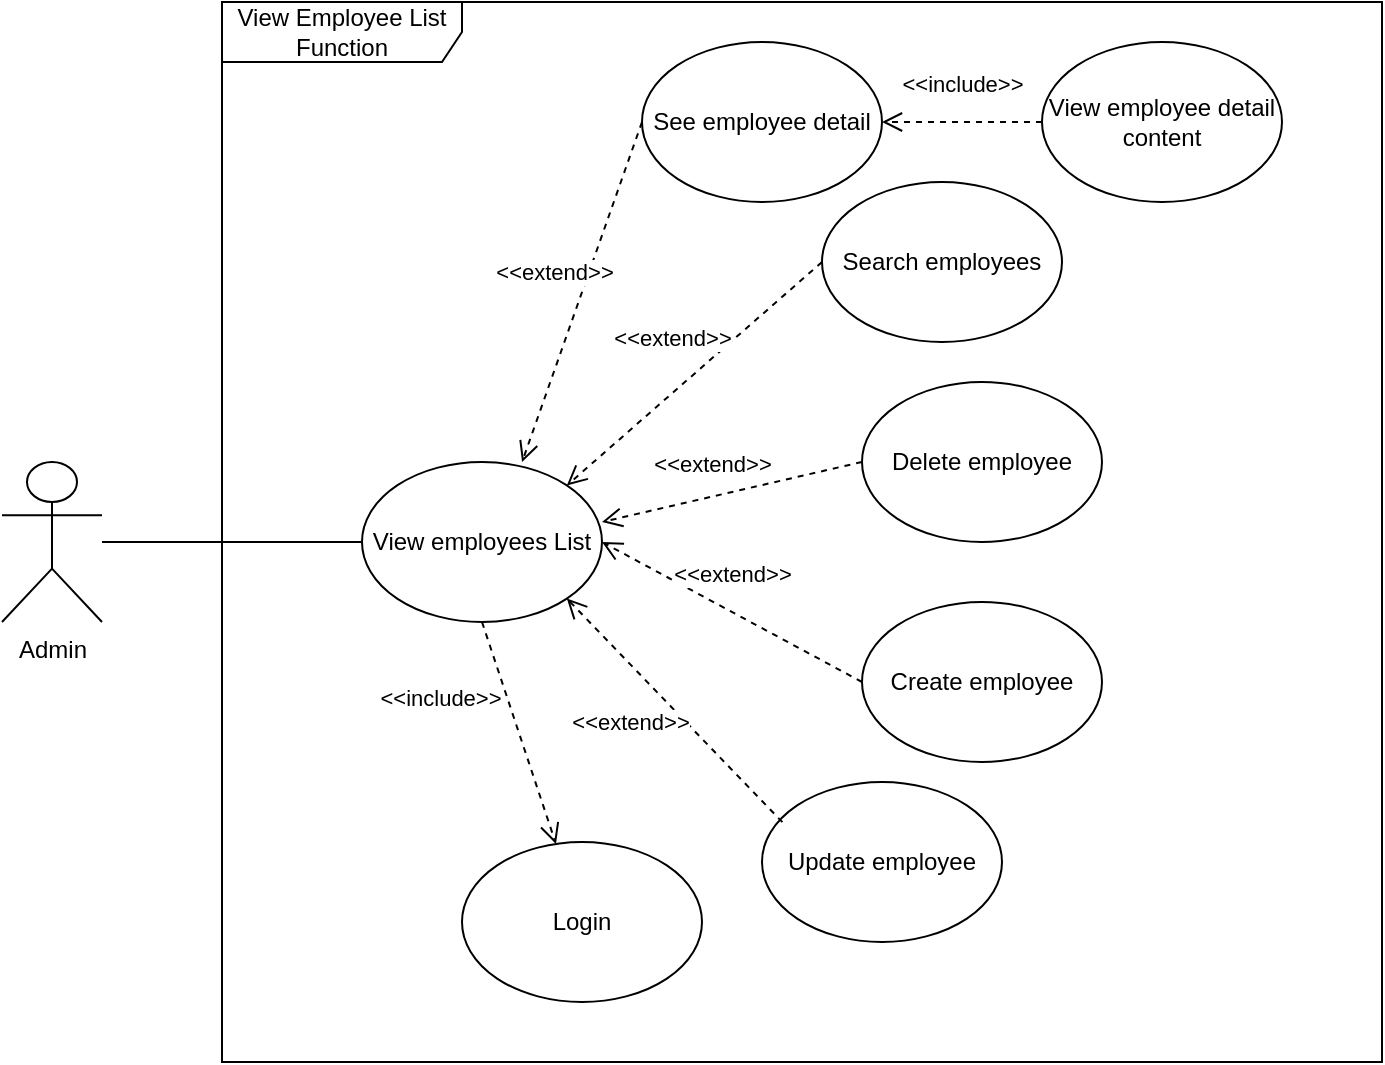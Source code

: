 <mxfile version="24.6.5" type="device">
  <diagram name="Trang-1" id="tcFpPNh8nWFnZ067eqjw">
    <mxGraphModel dx="1235" dy="665" grid="1" gridSize="10" guides="1" tooltips="1" connect="1" arrows="1" fold="1" page="1" pageScale="1" pageWidth="827" pageHeight="1169" math="0" shadow="0">
      <root>
        <mxCell id="0" />
        <mxCell id="1" parent="0" />
        <mxCell id="JhWK6gyFwF0qYWcVI8QR-1" value="Admin" style="shape=umlActor;verticalLabelPosition=bottom;verticalAlign=top;html=1;outlineConnect=0;" parent="1" vertex="1">
          <mxGeometry x="80" y="240" width="50" height="80" as="geometry" />
        </mxCell>
        <mxCell id="JhWK6gyFwF0qYWcVI8QR-2" value="View employees List" style="ellipse;whiteSpace=wrap;html=1;" parent="1" vertex="1">
          <mxGeometry x="260" y="240" width="120" height="80" as="geometry" />
        </mxCell>
        <mxCell id="JhWK6gyFwF0qYWcVI8QR-9" value="" style="endArrow=none;html=1;rounded=0;entryX=0;entryY=0.5;entryDx=0;entryDy=0;" parent="1" source="JhWK6gyFwF0qYWcVI8QR-1" target="JhWK6gyFwF0qYWcVI8QR-2" edge="1">
          <mxGeometry width="50" height="50" relative="1" as="geometry">
            <mxPoint x="320" y="300" as="sourcePoint" />
            <mxPoint x="370" y="250" as="targetPoint" />
          </mxGeometry>
        </mxCell>
        <mxCell id="JhWK6gyFwF0qYWcVI8QR-12" value="Login" style="ellipse;whiteSpace=wrap;html=1;" parent="1" vertex="1">
          <mxGeometry x="310" y="430" width="120" height="80" as="geometry" />
        </mxCell>
        <mxCell id="JhWK6gyFwF0qYWcVI8QR-19" value="&amp;lt;&amp;lt;include&amp;gt;&amp;gt;" style="html=1;verticalAlign=bottom;endArrow=open;dashed=1;endSize=8;curved=0;rounded=0;exitX=0.5;exitY=1;exitDx=0;exitDy=0;" parent="1" source="JhWK6gyFwF0qYWcVI8QR-2" target="JhWK6gyFwF0qYWcVI8QR-12" edge="1">
          <mxGeometry x="-0.346" y="-35" relative="1" as="geometry">
            <mxPoint x="430" y="360" as="sourcePoint" />
            <mxPoint x="350" y="360" as="targetPoint" />
            <mxPoint as="offset" />
          </mxGeometry>
        </mxCell>
        <mxCell id="JhWK6gyFwF0qYWcVI8QR-20" value="Update employee" style="ellipse;whiteSpace=wrap;html=1;" parent="1" vertex="1">
          <mxGeometry x="460" y="400" width="120" height="80" as="geometry" />
        </mxCell>
        <mxCell id="JhWK6gyFwF0qYWcVI8QR-21" value="&amp;lt;&amp;lt;extend&amp;gt;&amp;gt;" style="html=1;verticalAlign=bottom;endArrow=open;dashed=1;endSize=8;curved=0;rounded=0;exitX=0.085;exitY=0.251;exitDx=0;exitDy=0;entryX=1;entryY=1;entryDx=0;entryDy=0;exitPerimeter=0;" parent="1" source="JhWK6gyFwF0qYWcVI8QR-20" target="JhWK6gyFwF0qYWcVI8QR-2" edge="1">
          <mxGeometry x="0.06" y="27" relative="1" as="geometry">
            <mxPoint x="470" y="250" as="sourcePoint" />
            <mxPoint x="400" y="320" as="targetPoint" />
            <mxPoint as="offset" />
          </mxGeometry>
        </mxCell>
        <mxCell id="JhWK6gyFwF0qYWcVI8QR-23" value="Create employee" style="ellipse;whiteSpace=wrap;html=1;" parent="1" vertex="1">
          <mxGeometry x="510" y="310" width="120" height="80" as="geometry" />
        </mxCell>
        <mxCell id="JhWK6gyFwF0qYWcVI8QR-24" value="&amp;lt;&amp;lt;extend&amp;gt;&amp;gt;" style="html=1;verticalAlign=bottom;endArrow=open;dashed=1;endSize=8;curved=0;rounded=0;exitX=0;exitY=0.5;exitDx=0;exitDy=0;entryX=1;entryY=0.5;entryDx=0;entryDy=0;" parent="1" source="JhWK6gyFwF0qYWcVI8QR-23" target="JhWK6gyFwF0qYWcVI8QR-2" edge="1">
          <mxGeometry x="0.067" y="-9" relative="1" as="geometry">
            <mxPoint x="480" y="140" as="sourcePoint" />
            <mxPoint x="390" y="180" as="targetPoint" />
            <mxPoint as="offset" />
          </mxGeometry>
        </mxCell>
        <mxCell id="JhWK6gyFwF0qYWcVI8QR-25" value="Delete employee" style="ellipse;whiteSpace=wrap;html=1;" parent="1" vertex="1">
          <mxGeometry x="510" y="200" width="120" height="80" as="geometry" />
        </mxCell>
        <mxCell id="JhWK6gyFwF0qYWcVI8QR-26" value="&amp;lt;&amp;lt;extend&amp;gt;&amp;gt;" style="html=1;verticalAlign=bottom;endArrow=open;dashed=1;endSize=8;curved=0;rounded=0;exitX=0;exitY=0.5;exitDx=0;exitDy=0;entryX=1;entryY=0.375;entryDx=0;entryDy=0;entryPerimeter=0;" parent="1" source="JhWK6gyFwF0qYWcVI8QR-25" target="JhWK6gyFwF0qYWcVI8QR-2" edge="1">
          <mxGeometry x="0.122" y="-7" relative="1" as="geometry">
            <mxPoint x="460" y="20" as="sourcePoint" />
            <mxPoint x="390" y="250" as="targetPoint" />
            <mxPoint as="offset" />
          </mxGeometry>
        </mxCell>
        <mxCell id="JhWK6gyFwF0qYWcVI8QR-27" value="Search employees" style="ellipse;whiteSpace=wrap;html=1;" parent="1" vertex="1">
          <mxGeometry x="490" y="100" width="120" height="80" as="geometry" />
        </mxCell>
        <mxCell id="JhWK6gyFwF0qYWcVI8QR-28" value="&amp;lt;&amp;lt;extend&amp;gt;&amp;gt;" style="html=1;verticalAlign=bottom;endArrow=open;dashed=1;endSize=8;curved=0;rounded=0;exitX=0;exitY=0.5;exitDx=0;exitDy=0;entryX=1;entryY=0;entryDx=0;entryDy=0;" parent="1" source="JhWK6gyFwF0qYWcVI8QR-27" target="JhWK6gyFwF0qYWcVI8QR-2" edge="1">
          <mxGeometry x="0.038" y="-14" relative="1" as="geometry">
            <mxPoint x="230" y="70" as="sourcePoint" />
            <mxPoint x="140" y="110" as="targetPoint" />
            <mxPoint as="offset" />
          </mxGeometry>
        </mxCell>
        <mxCell id="JhWK6gyFwF0qYWcVI8QR-34" value="View Employee List&lt;div&gt;Function&lt;/div&gt;" style="shape=umlFrame;whiteSpace=wrap;html=1;pointerEvents=0;width=120;height=30;" parent="1" vertex="1">
          <mxGeometry x="190" y="10" width="580" height="530" as="geometry" />
        </mxCell>
        <mxCell id="z_qcHi2Eay5epI3lF1RH-4" value="See employee detail" style="ellipse;whiteSpace=wrap;html=1;" vertex="1" parent="1">
          <mxGeometry x="400" y="30" width="120" height="80" as="geometry" />
        </mxCell>
        <mxCell id="z_qcHi2Eay5epI3lF1RH-5" value="&amp;lt;&amp;lt;extend&amp;gt;&amp;gt;" style="html=1;verticalAlign=bottom;endArrow=open;dashed=1;endSize=8;curved=0;rounded=0;exitX=0;exitY=0.5;exitDx=0;exitDy=0;entryX=0.667;entryY=0;entryDx=0;entryDy=0;entryPerimeter=0;" edge="1" parent="1" source="z_qcHi2Eay5epI3lF1RH-4" target="JhWK6gyFwF0qYWcVI8QR-2">
          <mxGeometry x="0.038" y="-14" relative="1" as="geometry">
            <mxPoint x="178" y="-20" as="sourcePoint" />
            <mxPoint x="310" y="162" as="targetPoint" />
            <mxPoint as="offset" />
          </mxGeometry>
        </mxCell>
        <mxCell id="z_qcHi2Eay5epI3lF1RH-6" value="View employee detail content" style="ellipse;whiteSpace=wrap;html=1;" vertex="1" parent="1">
          <mxGeometry x="600" y="30" width="120" height="80" as="geometry" />
        </mxCell>
        <mxCell id="z_qcHi2Eay5epI3lF1RH-7" value="&amp;lt;&amp;lt;include&amp;gt;&amp;gt;" style="html=1;verticalAlign=bottom;endArrow=open;dashed=1;endSize=8;curved=0;rounded=0;exitX=0;exitY=0.5;exitDx=0;exitDy=0;entryX=1;entryY=0.5;entryDx=0;entryDy=0;" edge="1" parent="1" source="z_qcHi2Eay5epI3lF1RH-6" target="z_qcHi2Eay5epI3lF1RH-4">
          <mxGeometry y="-10" relative="1" as="geometry">
            <mxPoint x="563" y="20" as="sourcePoint" />
            <mxPoint x="600" y="131" as="targetPoint" />
            <mxPoint as="offset" />
          </mxGeometry>
        </mxCell>
      </root>
    </mxGraphModel>
  </diagram>
</mxfile>
